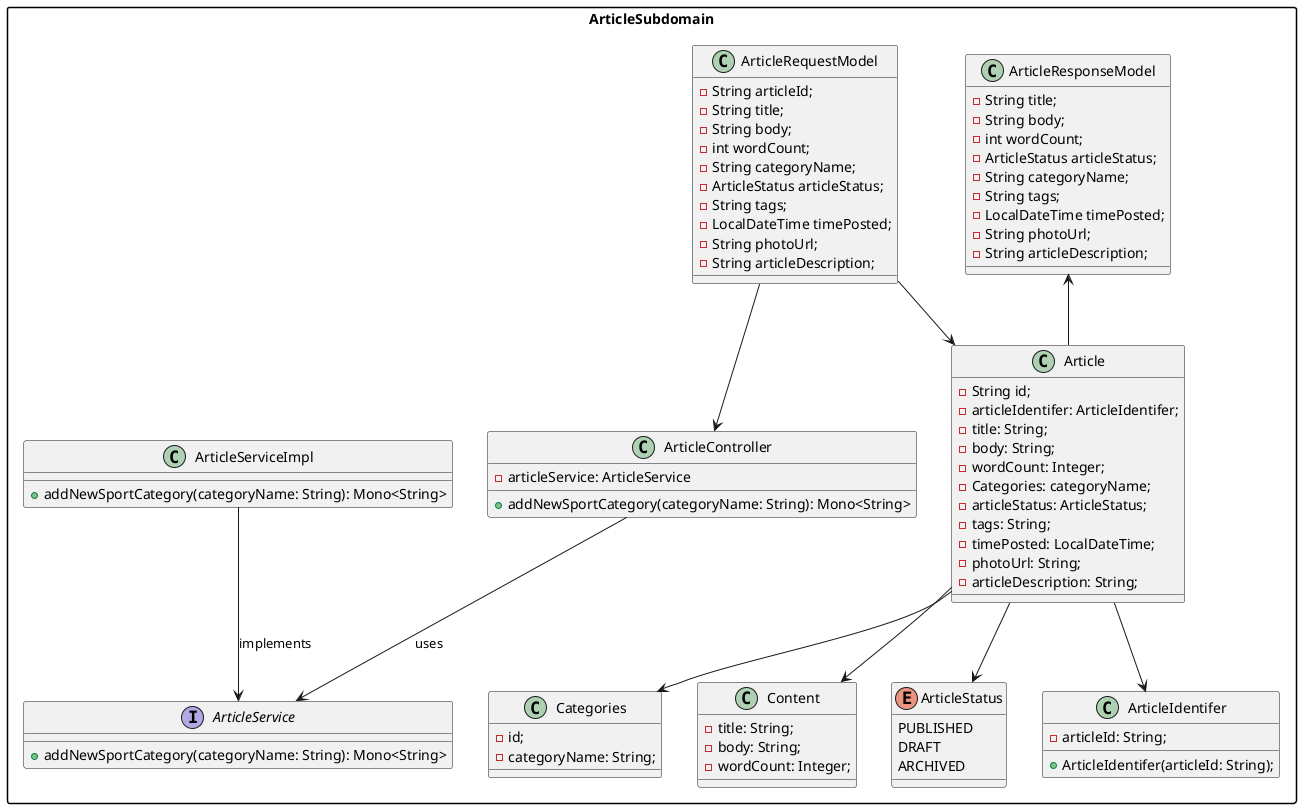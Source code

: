 @startuml editArticles
skinparam packageStyle rectangle

package "ArticleSubdomain" {

    class ArticleController {
        -articleService: ArticleService
       + addNewSportCategory(categoryName: String): Mono<String>

    }

    class ArticleResponseModel {
        - String title;
        - String body;
        - int wordCount;
        - ArticleStatus articleStatus;
        - String categoryName;
        - String tags;
        - LocalDateTime timePosted;
        - String photoUrl;
        - String articleDescription;
    }

    class ArticleRequestModel {
        - String articleId;
        - String title;
        - String body;
        - int wordCount;
        - String categoryName;
        - ArticleStatus articleStatus;
        - String tags;
        - LocalDateTime timePosted;
        - String photoUrl;
        - String articleDescription;
    }

    interface ArticleService {
         + addNewSportCategory(categoryName: String): Mono<String>
    }

    class ArticleServiceImpl {
        + addNewSportCategory(categoryName: String): Mono<String>

    }

    class Article {
        - String id;
        - articleIdentifer: ArticleIdentifer;
        - title: String;
        - body: String;
        - wordCount: Integer;
        - Categories: categoryName;
        - articleStatus: ArticleStatus;
        - tags: String;
        - timePosted: LocalDateTime;
        - photoUrl: String;
        - articleDescription: String;
    }

    class Categories {
        - id;
        - categoryName: String;
    }

    class Content {
        - title: String;
        - body: String;
        - wordCount: Integer;
    }

    enum ArticleStatus {
        PUBLISHED
        DRAFT
        ARCHIVED
    }

    class ArticleIdentifer {
        - articleId: String;
        + ArticleIdentifer(articleId: String);
    }


    ArticleResponseModel <-- Article
    ArticleRequestModel --> Article
    ArticleController --> ArticleService : uses
    ArticleServiceImpl --> ArticleService : implements

    ArticleRequestModel --> ArticleController
    Article --> ArticleIdentifer
    Article --> Content
    Article --> ArticleStatus
    Article --> Categories
}

@enduml
